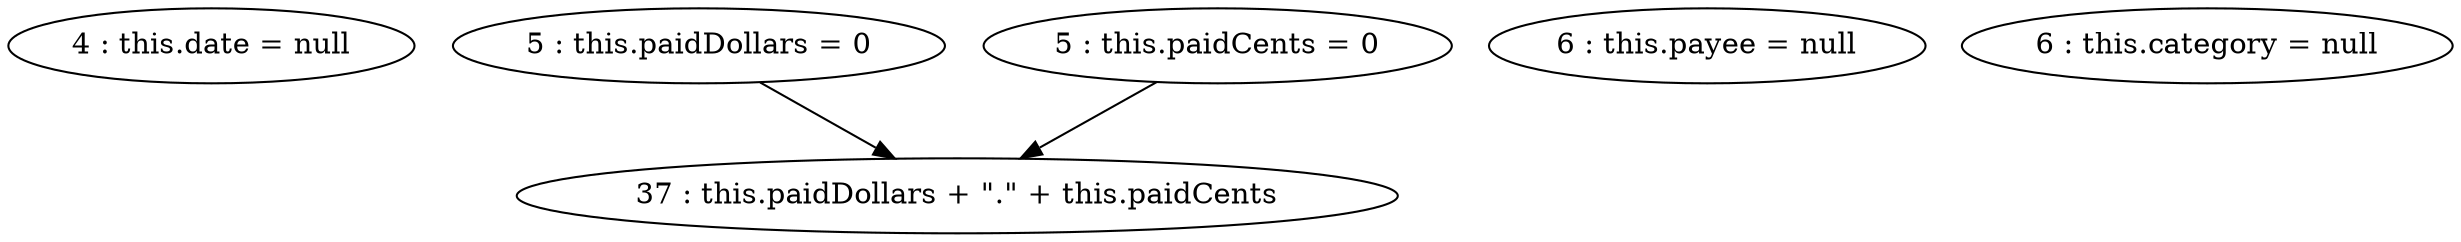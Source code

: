 digraph G {
"4 : this.date = null"
"5 : this.paidDollars = 0"
"5 : this.paidDollars = 0" -> "37 : this.paidDollars + \".\" + this.paidCents"
"5 : this.paidCents = 0"
"5 : this.paidCents = 0" -> "37 : this.paidDollars + \".\" + this.paidCents"
"6 : this.payee = null"
"6 : this.category = null"
"37 : this.paidDollars + \".\" + this.paidCents"
}